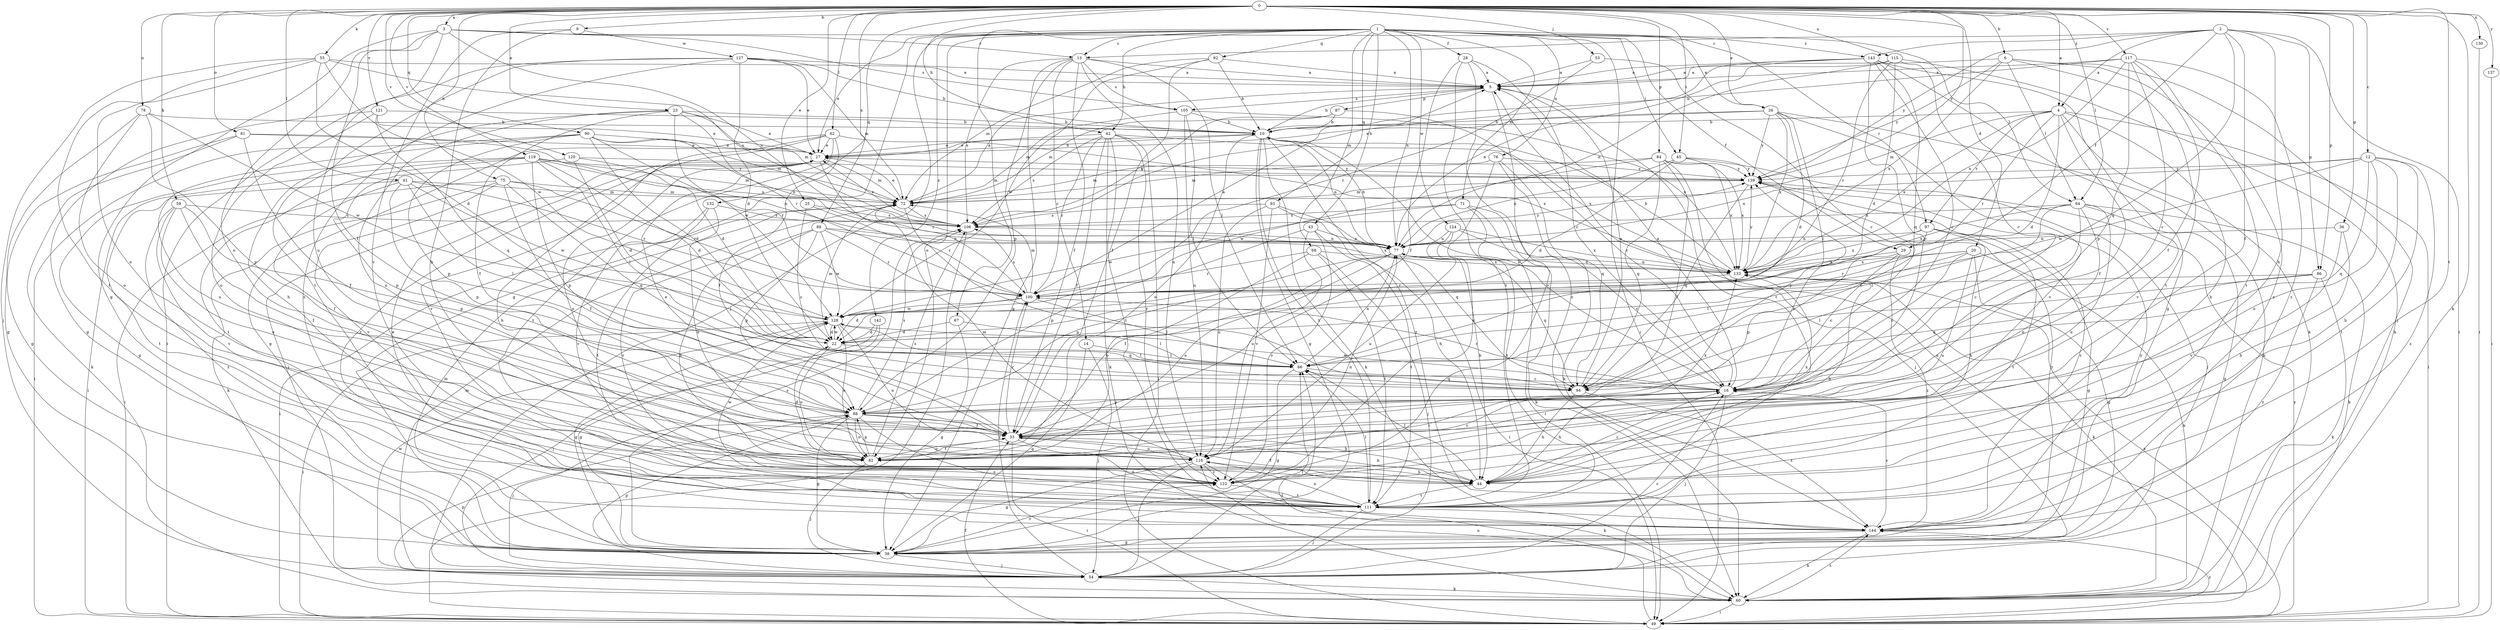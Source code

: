 strict digraph  {
0;
1;
2;
3;
4;
5;
6;
9;
10;
12;
13;
14;
16;
20;
22;
23;
25;
26;
27;
28;
29;
33;
36;
38;
42;
43;
44;
45;
49;
53;
54;
55;
59;
60;
61;
62;
64;
66;
67;
68;
71;
72;
75;
76;
77;
78;
81;
82;
84;
86;
87;
88;
89;
90;
92;
93;
94;
97;
100;
105;
106;
111;
115;
116;
117;
119;
120;
121;
122;
124;
127;
128;
130;
132;
133;
137;
139;
142;
143;
144;
0 -> 3  [label=a];
0 -> 4  [label=a];
0 -> 6  [label=b];
0 -> 9  [label=b];
0 -> 12  [label=c];
0 -> 20  [label=d];
0 -> 23  [label=e];
0 -> 25  [label=e];
0 -> 26  [label=e];
0 -> 36  [label=g];
0 -> 42  [label=h];
0 -> 45  [label=i];
0 -> 53  [label=j];
0 -> 55  [label=k];
0 -> 59  [label=k];
0 -> 60  [label=k];
0 -> 61  [label=l];
0 -> 62  [label=l];
0 -> 64  [label=l];
0 -> 75  [label=n];
0 -> 78  [label=o];
0 -> 81  [label=o];
0 -> 84  [label=p];
0 -> 86  [label=p];
0 -> 89  [label=q];
0 -> 90  [label=q];
0 -> 111  [label=t];
0 -> 115  [label=u];
0 -> 117  [label=v];
0 -> 119  [label=v];
0 -> 120  [label=v];
0 -> 121  [label=v];
0 -> 130  [label=x];
0 -> 132  [label=x];
0 -> 137  [label=y];
0 -> 139  [label=y];
1 -> 13  [label=c];
1 -> 26  [label=e];
1 -> 27  [label=e];
1 -> 28  [label=f];
1 -> 29  [label=f];
1 -> 38  [label=g];
1 -> 42  [label=h];
1 -> 43  [label=h];
1 -> 45  [label=i];
1 -> 49  [label=i];
1 -> 54  [label=j];
1 -> 67  [label=m];
1 -> 68  [label=m];
1 -> 71  [label=m];
1 -> 76  [label=n];
1 -> 77  [label=n];
1 -> 82  [label=o];
1 -> 92  [label=q];
1 -> 93  [label=q];
1 -> 97  [label=r];
1 -> 124  [label=w];
1 -> 142  [label=z];
1 -> 143  [label=z];
2 -> 4  [label=a];
2 -> 13  [label=c];
2 -> 29  [label=f];
2 -> 33  [label=f];
2 -> 44  [label=h];
2 -> 49  [label=i];
2 -> 86  [label=p];
2 -> 94  [label=q];
2 -> 139  [label=y];
2 -> 143  [label=z];
3 -> 13  [label=c];
3 -> 33  [label=f];
3 -> 38  [label=g];
3 -> 64  [label=l];
3 -> 77  [label=n];
3 -> 82  [label=o];
3 -> 105  [label=s];
3 -> 116  [label=u];
4 -> 10  [label=b];
4 -> 22  [label=d];
4 -> 33  [label=f];
4 -> 44  [label=h];
4 -> 49  [label=i];
4 -> 72  [label=m];
4 -> 97  [label=r];
4 -> 100  [label=r];
4 -> 122  [label=v];
4 -> 133  [label=x];
5 -> 10  [label=b];
5 -> 87  [label=p];
5 -> 105  [label=s];
5 -> 111  [label=t];
5 -> 122  [label=v];
6 -> 5  [label=a];
6 -> 54  [label=j];
6 -> 64  [label=l];
6 -> 111  [label=t];
6 -> 133  [label=x];
6 -> 139  [label=y];
6 -> 144  [label=z];
9 -> 44  [label=h];
9 -> 122  [label=v];
9 -> 127  [label=w];
10 -> 27  [label=e];
10 -> 38  [label=g];
10 -> 60  [label=k];
10 -> 77  [label=n];
10 -> 82  [label=o];
10 -> 111  [label=t];
10 -> 144  [label=z];
12 -> 44  [label=h];
12 -> 77  [label=n];
12 -> 82  [label=o];
12 -> 94  [label=q];
12 -> 111  [label=t];
12 -> 128  [label=w];
12 -> 139  [label=y];
12 -> 144  [label=z];
13 -> 5  [label=a];
13 -> 14  [label=c];
13 -> 33  [label=f];
13 -> 38  [label=g];
13 -> 66  [label=l];
13 -> 88  [label=p];
13 -> 105  [label=s];
13 -> 106  [label=s];
13 -> 116  [label=u];
14 -> 38  [label=g];
14 -> 54  [label=j];
14 -> 66  [label=l];
16 -> 5  [label=a];
16 -> 10  [label=b];
16 -> 44  [label=h];
16 -> 54  [label=j];
16 -> 88  [label=p];
16 -> 100  [label=r];
16 -> 128  [label=w];
20 -> 16  [label=c];
20 -> 38  [label=g];
20 -> 60  [label=k];
20 -> 66  [label=l];
20 -> 100  [label=r];
20 -> 116  [label=u];
20 -> 133  [label=x];
22 -> 66  [label=l];
22 -> 72  [label=m];
22 -> 82  [label=o];
22 -> 128  [label=w];
23 -> 10  [label=b];
23 -> 27  [label=e];
23 -> 33  [label=f];
23 -> 44  [label=h];
23 -> 72  [label=m];
23 -> 100  [label=r];
23 -> 116  [label=u];
23 -> 128  [label=w];
25 -> 16  [label=c];
25 -> 100  [label=r];
25 -> 106  [label=s];
26 -> 10  [label=b];
26 -> 22  [label=d];
26 -> 27  [label=e];
26 -> 60  [label=k];
26 -> 66  [label=l];
26 -> 122  [label=v];
26 -> 133  [label=x];
26 -> 139  [label=y];
27 -> 10  [label=b];
27 -> 44  [label=h];
27 -> 54  [label=j];
27 -> 72  [label=m];
27 -> 82  [label=o];
27 -> 100  [label=r];
27 -> 139  [label=y];
28 -> 5  [label=a];
28 -> 16  [label=c];
28 -> 33  [label=f];
28 -> 111  [label=t];
28 -> 144  [label=z];
29 -> 16  [label=c];
29 -> 88  [label=p];
29 -> 133  [label=x];
29 -> 144  [label=z];
33 -> 27  [label=e];
33 -> 44  [label=h];
33 -> 49  [label=i];
33 -> 82  [label=o];
33 -> 100  [label=r];
33 -> 111  [label=t];
33 -> 116  [label=u];
33 -> 133  [label=x];
36 -> 44  [label=h];
36 -> 77  [label=n];
36 -> 122  [label=v];
38 -> 54  [label=j];
38 -> 72  [label=m];
38 -> 106  [label=s];
38 -> 122  [label=v];
38 -> 139  [label=y];
42 -> 27  [label=e];
42 -> 33  [label=f];
42 -> 49  [label=i];
42 -> 60  [label=k];
42 -> 100  [label=r];
42 -> 106  [label=s];
42 -> 111  [label=t];
42 -> 122  [label=v];
42 -> 133  [label=x];
43 -> 77  [label=n];
43 -> 88  [label=p];
43 -> 111  [label=t];
43 -> 116  [label=u];
43 -> 122  [label=v];
44 -> 16  [label=c];
44 -> 33  [label=f];
44 -> 66  [label=l];
44 -> 111  [label=t];
45 -> 22  [label=d];
45 -> 54  [label=j];
45 -> 77  [label=n];
45 -> 133  [label=x];
45 -> 139  [label=y];
49 -> 5  [label=a];
49 -> 33  [label=f];
49 -> 66  [label=l];
49 -> 133  [label=x];
49 -> 139  [label=y];
49 -> 144  [label=z];
53 -> 5  [label=a];
53 -> 16  [label=c];
53 -> 100  [label=r];
54 -> 16  [label=c];
54 -> 60  [label=k];
54 -> 66  [label=l];
54 -> 72  [label=m];
54 -> 88  [label=p];
54 -> 100  [label=r];
54 -> 128  [label=w];
55 -> 5  [label=a];
55 -> 22  [label=d];
55 -> 54  [label=j];
55 -> 82  [label=o];
55 -> 106  [label=s];
55 -> 111  [label=t];
55 -> 128  [label=w];
59 -> 33  [label=f];
59 -> 82  [label=o];
59 -> 88  [label=p];
59 -> 106  [label=s];
59 -> 122  [label=v];
59 -> 144  [label=z];
60 -> 49  [label=i];
60 -> 88  [label=p];
60 -> 116  [label=u];
60 -> 144  [label=z];
61 -> 33  [label=f];
61 -> 66  [label=l];
61 -> 72  [label=m];
61 -> 88  [label=p];
61 -> 100  [label=r];
61 -> 111  [label=t];
61 -> 128  [label=w];
62 -> 27  [label=e];
62 -> 33  [label=f];
62 -> 38  [label=g];
62 -> 111  [label=t];
62 -> 122  [label=v];
62 -> 133  [label=x];
62 -> 144  [label=z];
64 -> 16  [label=c];
64 -> 38  [label=g];
64 -> 60  [label=k];
64 -> 66  [label=l];
64 -> 82  [label=o];
64 -> 106  [label=s];
64 -> 116  [label=u];
64 -> 133  [label=x];
66 -> 16  [label=c];
66 -> 38  [label=g];
66 -> 77  [label=n];
66 -> 94  [label=q];
67 -> 22  [label=d];
67 -> 38  [label=g];
67 -> 66  [label=l];
68 -> 54  [label=j];
68 -> 82  [label=o];
68 -> 100  [label=r];
68 -> 111  [label=t];
68 -> 133  [label=x];
71 -> 49  [label=i];
71 -> 60  [label=k];
71 -> 106  [label=s];
71 -> 111  [label=t];
71 -> 128  [label=w];
72 -> 5  [label=a];
72 -> 27  [label=e];
72 -> 49  [label=i];
72 -> 94  [label=q];
72 -> 106  [label=s];
75 -> 33  [label=f];
75 -> 49  [label=i];
75 -> 60  [label=k];
75 -> 72  [label=m];
75 -> 94  [label=q];
75 -> 100  [label=r];
75 -> 122  [label=v];
76 -> 60  [label=k];
76 -> 72  [label=m];
76 -> 94  [label=q];
76 -> 122  [label=v];
76 -> 139  [label=y];
77 -> 10  [label=b];
77 -> 33  [label=f];
77 -> 49  [label=i];
77 -> 82  [label=o];
77 -> 88  [label=p];
77 -> 94  [label=q];
77 -> 133  [label=x];
77 -> 139  [label=y];
78 -> 10  [label=b];
78 -> 38  [label=g];
78 -> 82  [label=o];
78 -> 88  [label=p];
78 -> 128  [label=w];
81 -> 22  [label=d];
81 -> 27  [label=e];
81 -> 33  [label=f];
81 -> 38  [label=g];
81 -> 60  [label=k];
82 -> 16  [label=c];
82 -> 22  [label=d];
82 -> 33  [label=f];
82 -> 54  [label=j];
82 -> 88  [label=p];
82 -> 106  [label=s];
82 -> 133  [label=x];
84 -> 33  [label=f];
84 -> 54  [label=j];
84 -> 72  [label=m];
84 -> 94  [label=q];
84 -> 128  [label=w];
84 -> 133  [label=x];
84 -> 139  [label=y];
86 -> 60  [label=k];
86 -> 66  [label=l];
86 -> 94  [label=q];
86 -> 100  [label=r];
86 -> 144  [label=z];
87 -> 10  [label=b];
87 -> 16  [label=c];
87 -> 72  [label=m];
87 -> 106  [label=s];
88 -> 33  [label=f];
88 -> 38  [label=g];
88 -> 44  [label=h];
88 -> 54  [label=j];
88 -> 82  [label=o];
88 -> 106  [label=s];
88 -> 144  [label=z];
89 -> 44  [label=h];
89 -> 77  [label=n];
89 -> 88  [label=p];
89 -> 100  [label=r];
89 -> 122  [label=v];
89 -> 128  [label=w];
89 -> 133  [label=x];
90 -> 22  [label=d];
90 -> 27  [label=e];
90 -> 49  [label=i];
90 -> 72  [label=m];
90 -> 77  [label=n];
90 -> 88  [label=p];
90 -> 100  [label=r];
90 -> 116  [label=u];
92 -> 5  [label=a];
92 -> 10  [label=b];
92 -> 33  [label=f];
92 -> 72  [label=m];
92 -> 128  [label=w];
93 -> 44  [label=h];
93 -> 94  [label=q];
93 -> 106  [label=s];
93 -> 116  [label=u];
93 -> 122  [label=v];
94 -> 5  [label=a];
94 -> 44  [label=h];
94 -> 139  [label=y];
94 -> 144  [label=z];
97 -> 16  [label=c];
97 -> 38  [label=g];
97 -> 44  [label=h];
97 -> 77  [label=n];
97 -> 111  [label=t];
97 -> 133  [label=x];
100 -> 5  [label=a];
100 -> 22  [label=d];
100 -> 66  [label=l];
100 -> 72  [label=m];
100 -> 106  [label=s];
100 -> 128  [label=w];
105 -> 10  [label=b];
105 -> 66  [label=l];
105 -> 72  [label=m];
105 -> 116  [label=u];
105 -> 133  [label=x];
106 -> 27  [label=e];
106 -> 49  [label=i];
106 -> 77  [label=n];
111 -> 27  [label=e];
111 -> 54  [label=j];
111 -> 66  [label=l];
111 -> 116  [label=u];
111 -> 144  [label=z];
115 -> 5  [label=a];
115 -> 16  [label=c];
115 -> 22  [label=d];
115 -> 60  [label=k];
115 -> 77  [label=n];
115 -> 100  [label=r];
116 -> 16  [label=c];
116 -> 38  [label=g];
116 -> 44  [label=h];
116 -> 54  [label=j];
116 -> 60  [label=k];
116 -> 72  [label=m];
116 -> 122  [label=v];
117 -> 5  [label=a];
117 -> 10  [label=b];
117 -> 16  [label=c];
117 -> 33  [label=f];
117 -> 88  [label=p];
117 -> 111  [label=t];
117 -> 133  [label=x];
117 -> 144  [label=z];
119 -> 22  [label=d];
119 -> 38  [label=g];
119 -> 49  [label=i];
119 -> 66  [label=l];
119 -> 72  [label=m];
119 -> 88  [label=p];
119 -> 106  [label=s];
119 -> 111  [label=t];
119 -> 139  [label=y];
120 -> 22  [label=d];
120 -> 77  [label=n];
120 -> 88  [label=p];
120 -> 139  [label=y];
121 -> 10  [label=b];
121 -> 27  [label=e];
121 -> 38  [label=g];
121 -> 82  [label=o];
121 -> 94  [label=q];
122 -> 77  [label=n];
122 -> 111  [label=t];
122 -> 128  [label=w];
124 -> 16  [label=c];
124 -> 44  [label=h];
124 -> 77  [label=n];
124 -> 116  [label=u];
124 -> 133  [label=x];
127 -> 5  [label=a];
127 -> 10  [label=b];
127 -> 22  [label=d];
127 -> 27  [label=e];
127 -> 49  [label=i];
127 -> 72  [label=m];
127 -> 111  [label=t];
127 -> 144  [label=z];
128 -> 22  [label=d];
128 -> 38  [label=g];
128 -> 49  [label=i];
128 -> 82  [label=o];
128 -> 94  [label=q];
128 -> 116  [label=u];
130 -> 49  [label=i];
132 -> 106  [label=s];
132 -> 111  [label=t];
132 -> 116  [label=u];
132 -> 122  [label=v];
133 -> 10  [label=b];
133 -> 44  [label=h];
133 -> 60  [label=k];
133 -> 77  [label=n];
133 -> 100  [label=r];
133 -> 139  [label=y];
137 -> 49  [label=i];
139 -> 72  [label=m];
139 -> 94  [label=q];
139 -> 144  [label=z];
142 -> 22  [label=d];
142 -> 38  [label=g];
142 -> 54  [label=j];
143 -> 5  [label=a];
143 -> 16  [label=c];
143 -> 38  [label=g];
143 -> 60  [label=k];
143 -> 77  [label=n];
143 -> 88  [label=p];
143 -> 94  [label=q];
143 -> 106  [label=s];
144 -> 16  [label=c];
144 -> 38  [label=g];
144 -> 60  [label=k];
144 -> 139  [label=y];
}
